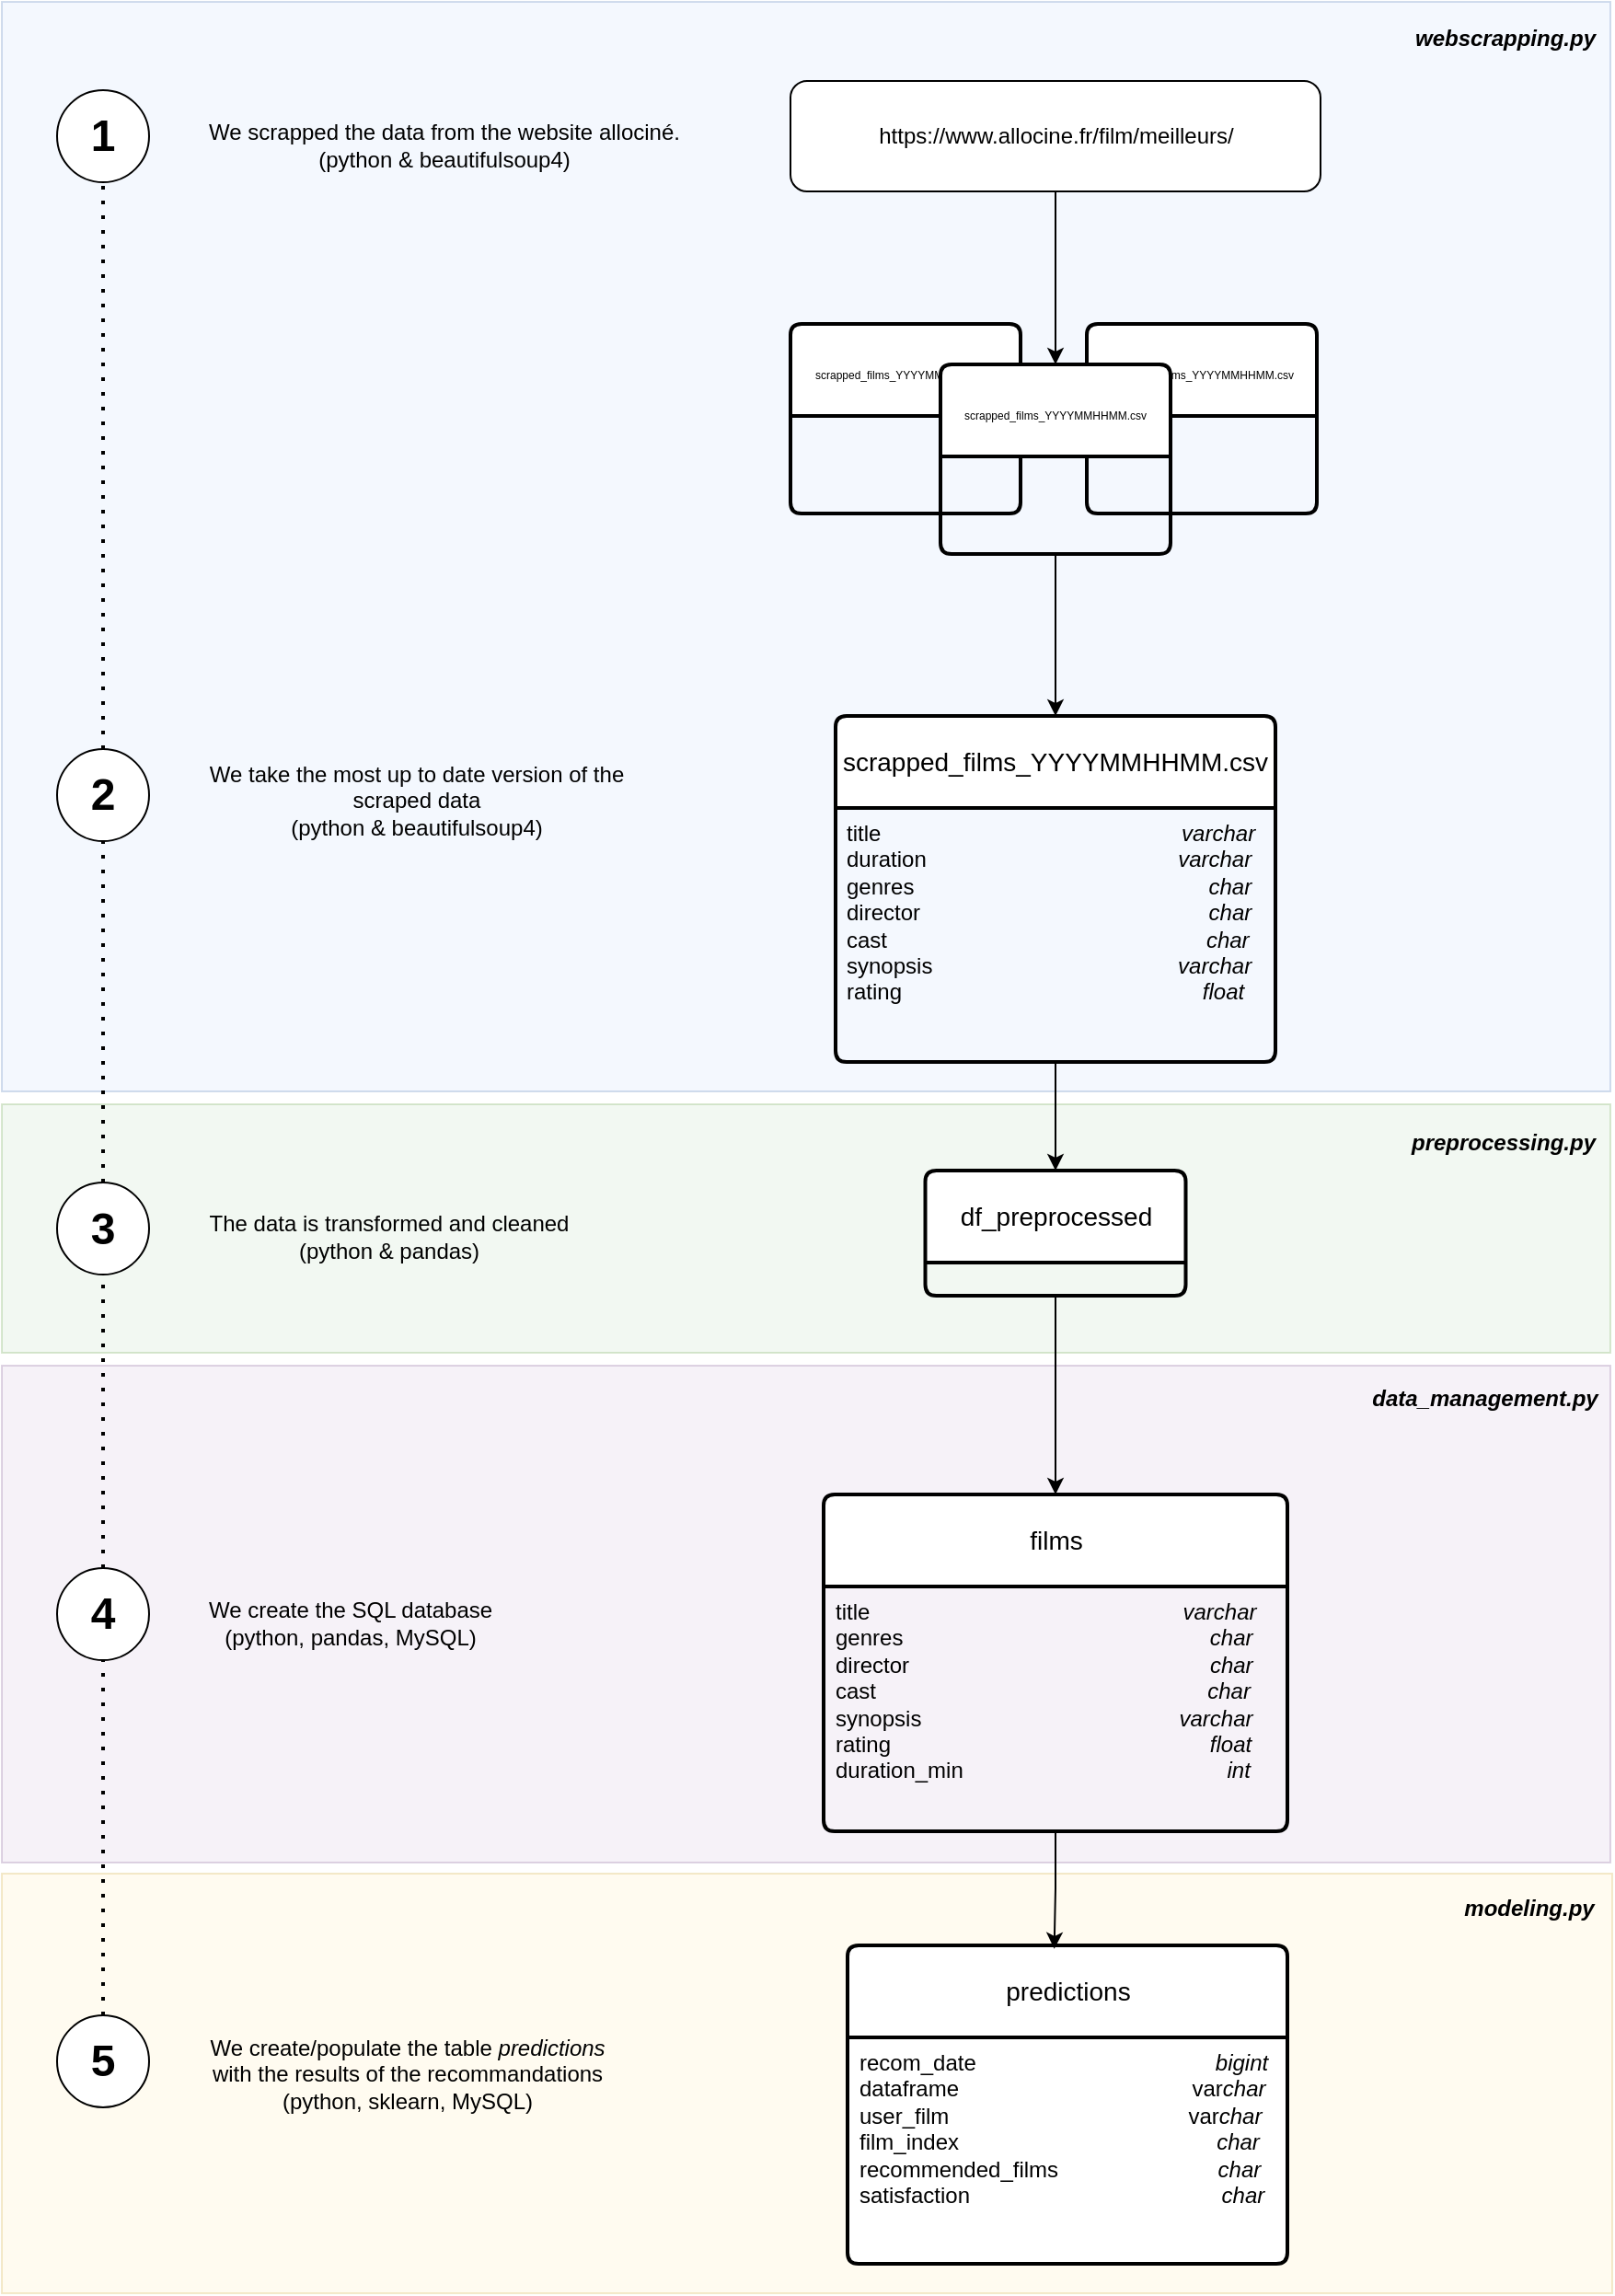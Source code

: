 <mxfile version="21.3.6" type="github" pages="3">
  <diagram name="architecture" id="RjCxhjMG5KbP_nqhRtp3">
    <mxGraphModel dx="1659" dy="672" grid="0" gridSize="10" guides="1" tooltips="1" connect="1" arrows="1" fold="1" page="0" pageScale="1" pageWidth="827" pageHeight="1169" math="0" shadow="0">
      <root>
        <mxCell id="0" />
        <mxCell id="1" parent="0" />
        <mxCell id="zdwxxOiPnPcNy7VdiFuk-1" value="" style="rounded=0;whiteSpace=wrap;html=1;fillColor=#fff2cc;strokeColor=#d6b656;opacity=30;" vertex="1" parent="1">
          <mxGeometry x="-220" y="1034" width="875" height="228" as="geometry" />
        </mxCell>
        <mxCell id="uJ_gCBMD8Is41iQEiKez-29" value="" style="rounded=0;whiteSpace=wrap;html=1;fillColor=#dae8fc;strokeColor=#6c8ebf;opacity=30;" parent="1" vertex="1">
          <mxGeometry x="-220" y="17" width="874" height="592" as="geometry" />
        </mxCell>
        <mxCell id="uJ_gCBMD8Is41iQEiKez-22" value="We take the most up to date version of the&lt;br&gt;scraped data&lt;br&gt;(python &amp;amp; beautifulsoup4)" style="text;html=1;align=center;verticalAlign=middle;resizable=0;points=[];autosize=1;strokeColor=none;fillColor=none;" parent="1" vertex="1">
          <mxGeometry x="-117" y="423" width="243" height="55" as="geometry" />
        </mxCell>
        <mxCell id="QvHbqH3VG2zDnp77krn9-10" value="webscrapping.py" style="text;html=1;strokeColor=none;fillColor=none;align=center;verticalAlign=middle;whiteSpace=wrap;rounded=0;fontStyle=3" parent="1" vertex="1">
          <mxGeometry x="567" y="22" width="60" height="30" as="geometry" />
        </mxCell>
        <mxCell id="uJ_gCBMD8Is41iQEiKez-8" style="edgeStyle=orthogonalEdgeStyle;rounded=0;orthogonalLoop=1;jettySize=auto;html=1;exitX=0.5;exitY=1;exitDx=0;exitDy=0;entryX=0.5;entryY=0;entryDx=0;entryDy=0;" parent="1" source="DFwWn_DKLroZGIDrzsYz-1" target="3sKjhCG4QqQidB9nRvCR-2" edge="1">
          <mxGeometry relative="1" as="geometry" />
        </mxCell>
        <mxCell id="DFwWn_DKLroZGIDrzsYz-1" value="https://www.allocine.fr/film/meilleurs/" style="rounded=1;whiteSpace=wrap;html=1;" parent="1" vertex="1">
          <mxGeometry x="208.5" y="60" width="288" height="60" as="geometry" />
        </mxCell>
        <mxCell id="3sKjhCG4QqQidB9nRvCR-4" value="&lt;font style=&quot;font-size: 6px;&quot;&gt;scrapped_films_YYYYMMHHMM.csv&lt;/font&gt;" style="swimlane;childLayout=stackLayout;horizontal=1;startSize=50;horizontalStack=0;rounded=1;fontSize=14;fontStyle=0;strokeWidth=2;resizeParent=0;resizeLast=1;shadow=0;dashed=0;align=center;arcSize=4;whiteSpace=wrap;html=1;" parent="1" vertex="1">
          <mxGeometry x="208.5" y="192" width="125" height="103" as="geometry" />
        </mxCell>
        <mxCell id="3sKjhCG4QqQidB9nRvCR-5" value="&lt;font style=&quot;font-size: 6px;&quot;&gt;scrapped_films_YYYYMMHHMM.csv&lt;/font&gt;" style="swimlane;childLayout=stackLayout;horizontal=1;startSize=50;horizontalStack=0;rounded=1;fontSize=14;fontStyle=0;strokeWidth=2;resizeParent=0;resizeLast=1;shadow=0;dashed=0;align=center;arcSize=4;whiteSpace=wrap;html=1;labelBackgroundColor=#FFFFFF;" parent="1" vertex="1">
          <mxGeometry x="369.5" y="192" width="125" height="103" as="geometry" />
        </mxCell>
        <mxCell id="uJ_gCBMD8Is41iQEiKez-9" style="edgeStyle=orthogonalEdgeStyle;rounded=0;orthogonalLoop=1;jettySize=auto;html=1;exitX=0.5;exitY=1;exitDx=0;exitDy=0;entryX=0.5;entryY=0;entryDx=0;entryDy=0;" parent="1" source="3sKjhCG4QqQidB9nRvCR-2" target="Kb5XjLtIZUl5t38yNHnz-1" edge="1">
          <mxGeometry relative="1" as="geometry">
            <mxPoint x="351.857" y="352.601" as="targetPoint" />
          </mxGeometry>
        </mxCell>
        <mxCell id="3sKjhCG4QqQidB9nRvCR-2" value="&lt;font style=&quot;font-size: 6px;&quot;&gt;scrapped_films_YYYYMMHHMM.csv&lt;/font&gt;" style="swimlane;childLayout=stackLayout;horizontal=1;startSize=50;horizontalStack=0;rounded=1;fontSize=14;fontStyle=0;strokeWidth=2;resizeParent=0;resizeLast=1;shadow=0;dashed=0;align=center;arcSize=4;whiteSpace=wrap;html=1;labelBackgroundColor=default;" parent="1" vertex="1">
          <mxGeometry x="290" y="214" width="125" height="103" as="geometry" />
        </mxCell>
        <mxCell id="uJ_gCBMD8Is41iQEiKez-30" value="" style="rounded=0;whiteSpace=wrap;html=1;fillColor=#d5e8d4;strokeColor=#82b366;opacity=30;" parent="1" vertex="1">
          <mxGeometry x="-220" y="616" width="874" height="135" as="geometry" />
        </mxCell>
        <mxCell id="QvHbqH3VG2zDnp77krn9-6" value="preprocessing.py" style="text;html=1;strokeColor=none;fillColor=none;align=center;verticalAlign=middle;whiteSpace=wrap;rounded=0;fontStyle=3" parent="1" vertex="1">
          <mxGeometry x="566" y="622" width="60" height="30" as="geometry" />
        </mxCell>
        <mxCell id="uJ_gCBMD8Is41iQEiKez-10" value="df_preprocessed" style="swimlane;childLayout=stackLayout;horizontal=1;startSize=50;horizontalStack=0;rounded=1;fontSize=14;fontStyle=0;strokeWidth=2;resizeParent=0;resizeLast=1;shadow=0;dashed=0;align=center;arcSize=4;whiteSpace=wrap;html=1;" parent="1" vertex="1">
          <mxGeometry x="281.75" y="652" width="141.5" height="68" as="geometry" />
        </mxCell>
        <mxCell id="uJ_gCBMD8Is41iQEiKez-13" style="edgeStyle=orthogonalEdgeStyle;rounded=0;orthogonalLoop=1;jettySize=auto;html=1;exitX=0.5;exitY=1;exitDx=0;exitDy=0;entryX=0.5;entryY=0;entryDx=0;entryDy=0;" parent="1" source="Kb5XjLtIZUl5t38yNHnz-2" target="uJ_gCBMD8Is41iQEiKez-10" edge="1">
          <mxGeometry relative="1" as="geometry" />
        </mxCell>
        <mxCell id="Kb5XjLtIZUl5t38yNHnz-1" value="scrapped_films_YYYYMMHHMM.csv" style="swimlane;childLayout=stackLayout;horizontal=1;startSize=50;horizontalStack=0;rounded=1;fontSize=14;fontStyle=0;strokeWidth=2;resizeParent=0;resizeLast=1;shadow=0;dashed=0;align=center;arcSize=4;whiteSpace=wrap;html=1;" parent="1" vertex="1">
          <mxGeometry x="233" y="405" width="239" height="188" as="geometry" />
        </mxCell>
        <mxCell id="Kb5XjLtIZUl5t38yNHnz-2" value="title&amp;nbsp; &amp;nbsp; &amp;nbsp; &amp;nbsp; &amp;nbsp; &amp;nbsp; &amp;nbsp; &amp;nbsp; &amp;nbsp; &amp;nbsp; &amp;nbsp; &amp;nbsp; &amp;nbsp; &amp;nbsp; &amp;nbsp; &amp;nbsp; &amp;nbsp; &amp;nbsp; &amp;nbsp; &amp;nbsp; &amp;nbsp; &amp;nbsp; &amp;nbsp; &amp;nbsp; &amp;nbsp;&lt;i&gt;varchar&lt;/i&gt;&lt;br&gt;duration&amp;nbsp; &amp;nbsp; &amp;nbsp; &amp;nbsp; &amp;nbsp; &amp;nbsp; &amp;nbsp; &amp;nbsp; &amp;nbsp; &amp;nbsp; &amp;nbsp; &amp;nbsp; &amp;nbsp; &amp;nbsp; &amp;nbsp; &amp;nbsp; &amp;nbsp; &amp;nbsp; &amp;nbsp; &amp;nbsp; &amp;nbsp;&lt;i&gt;varchar&lt;/i&gt;&lt;br&gt;genres&amp;nbsp; &amp;nbsp; &amp;nbsp; &amp;nbsp; &amp;nbsp; &amp;nbsp; &amp;nbsp; &amp;nbsp; &amp;nbsp; &amp;nbsp; &amp;nbsp; &amp;nbsp; &amp;nbsp; &amp;nbsp; &amp;nbsp; &amp;nbsp; &amp;nbsp; &amp;nbsp; &amp;nbsp; &amp;nbsp; &amp;nbsp; &amp;nbsp; &amp;nbsp; &amp;nbsp;&amp;nbsp;&lt;i&gt;char&lt;/i&gt;&lt;br&gt;director&amp;nbsp;&lt;span style=&quot;white-space: pre;&quot;&gt; &lt;/span&gt;&lt;span style=&quot;white-space: pre;&quot;&gt; &lt;/span&gt;&lt;span style=&quot;white-space: pre;&quot;&gt; &lt;/span&gt;&lt;span style=&quot;white-space: pre;&quot;&gt; &lt;/span&gt;&lt;span style=&quot;white-space: pre;&quot;&gt; &lt;/span&gt;&lt;span style=&quot;white-space: pre;&quot;&gt; &lt;/span&gt;&amp;nbsp; &amp;nbsp; &amp;nbsp; &amp;nbsp; &amp;nbsp; &amp;nbsp; &amp;nbsp; &amp;nbsp; &amp;nbsp; &amp;nbsp; &amp;nbsp; &amp;nbsp; &amp;nbsp; &amp;nbsp; &amp;nbsp; &amp;nbsp; &amp;nbsp; &amp;nbsp; &amp;nbsp; &amp;nbsp; &lt;i&gt;char&lt;/i&gt;&lt;br&gt;cast&lt;span style=&quot;white-space: pre;&quot;&gt; &lt;/span&gt;&lt;span style=&quot;white-space: pre;&quot;&gt; &lt;/span&gt;&lt;span style=&quot;white-space: pre;&quot;&gt; &lt;/span&gt;&lt;span style=&quot;white-space: pre;&quot;&gt; &lt;/span&gt;&lt;span style=&quot;white-space: pre;&quot;&gt; &lt;/span&gt;&lt;span style=&quot;white-space: pre;&quot;&gt; &lt;/span&gt;&amp;nbsp; &amp;nbsp; &amp;nbsp; &amp;nbsp; &amp;nbsp; &amp;nbsp; &amp;nbsp; &amp;nbsp; &amp;nbsp; &amp;nbsp; &amp;nbsp; &amp;nbsp; &amp;nbsp; &amp;nbsp; &amp;nbsp; &amp;nbsp; &amp;nbsp; &amp;nbsp; &amp;nbsp; &amp;nbsp; &amp;nbsp; &amp;nbsp; &amp;nbsp; &lt;i&gt;char&lt;/i&gt;&lt;br&gt;synopsis&amp;nbsp; &amp;nbsp; &amp;nbsp; &amp;nbsp; &amp;nbsp; &amp;nbsp; &amp;nbsp; &amp;nbsp; &amp;nbsp; &amp;nbsp; &amp;nbsp; &amp;nbsp; &amp;nbsp; &amp;nbsp; &amp;nbsp; &amp;nbsp; &amp;nbsp; &amp;nbsp; &amp;nbsp; &amp;nbsp;&amp;nbsp;&lt;i&gt;varchar&lt;/i&gt;&lt;br&gt;rating&amp;nbsp; &amp;nbsp; &amp;nbsp; &amp;nbsp; &amp;nbsp; &amp;nbsp; &amp;nbsp; &amp;nbsp; &amp;nbsp; &amp;nbsp; &amp;nbsp; &amp;nbsp; &amp;nbsp; &amp;nbsp; &amp;nbsp; &amp;nbsp; &amp;nbsp; &amp;nbsp; &amp;nbsp; &amp;nbsp; &amp;nbsp; &amp;nbsp; &amp;nbsp; &amp;nbsp; &amp;nbsp;&lt;i&gt;float&lt;/i&gt;" style="align=left;strokeColor=none;fillColor=none;spacingLeft=4;fontSize=12;verticalAlign=top;resizable=0;rotatable=0;part=1;html=1;" parent="Kb5XjLtIZUl5t38yNHnz-1" vertex="1">
          <mxGeometry y="50" width="239" height="138" as="geometry" />
        </mxCell>
        <mxCell id="cxUHyoQVY_qUX_Ju6CSP-2" value="&lt;b&gt;modeling.py&lt;/b&gt;" style="text;html=1;strokeColor=none;fillColor=none;align=center;verticalAlign=middle;whiteSpace=wrap;rounded=0;fontStyle=2" parent="1" vertex="1">
          <mxGeometry x="580" y="1038" width="60" height="30" as="geometry" />
        </mxCell>
        <mxCell id="cxUHyoQVY_qUX_Ju6CSP-3" value="predictions" style="swimlane;childLayout=stackLayout;horizontal=1;startSize=50;horizontalStack=0;rounded=1;fontSize=14;fontStyle=0;strokeWidth=2;resizeParent=0;resizeLast=1;shadow=0;dashed=0;align=center;arcSize=4;whiteSpace=wrap;html=1;fillColor=default;swimlaneFillColor=default;gradientColor=none;" parent="1" vertex="1">
          <mxGeometry x="239.5" y="1073" width="239" height="173" as="geometry" />
        </mxCell>
        <mxCell id="cxUHyoQVY_qUX_Ju6CSP-4" value="recom_date&amp;nbsp; &amp;nbsp; &amp;nbsp; &amp;nbsp; &amp;nbsp; &amp;nbsp; &amp;nbsp; &amp;nbsp; &amp;nbsp; &amp;nbsp; &amp;nbsp; &amp;nbsp; &amp;nbsp; &amp;nbsp; &amp;nbsp; &amp;nbsp; &amp;nbsp; &amp;nbsp; &amp;nbsp; &amp;nbsp;&lt;i&gt;bigint&lt;/i&gt;&lt;br&gt;dataframe&amp;nbsp; &amp;nbsp; &amp;nbsp; &amp;nbsp; &amp;nbsp; &amp;nbsp; &amp;nbsp; &amp;nbsp; &amp;nbsp; &amp;nbsp; &amp;nbsp; &amp;nbsp; &amp;nbsp; &amp;nbsp; &amp;nbsp; &amp;nbsp; &amp;nbsp; &amp;nbsp; &amp;nbsp; var&lt;i&gt;char&lt;/i&gt;&lt;br&gt;user_film&amp;nbsp; &amp;nbsp; &amp;nbsp; &amp;nbsp; &amp;nbsp; &amp;nbsp; &amp;nbsp; &amp;nbsp; &amp;nbsp; &amp;nbsp; &amp;nbsp; &amp;nbsp; &amp;nbsp; &amp;nbsp; &amp;nbsp; &amp;nbsp; &amp;nbsp; &amp;nbsp; &amp;nbsp; &amp;nbsp;var&lt;i&gt;char&lt;/i&gt;&lt;br&gt;film_index&amp;nbsp; &amp;nbsp; &amp;nbsp; &amp;nbsp; &amp;nbsp; &amp;nbsp; &amp;nbsp; &amp;nbsp; &amp;nbsp; &amp;nbsp; &amp;nbsp; &amp;nbsp; &amp;nbsp; &amp;nbsp; &amp;nbsp; &amp;nbsp; &amp;nbsp; &amp;nbsp; &amp;nbsp; &amp;nbsp; &amp;nbsp;&amp;nbsp;&lt;i&gt;char&lt;/i&gt;&lt;br&gt;recommended_films&amp;nbsp;&lt;span style=&quot;white-space: pre;&quot;&gt; &lt;/span&gt;&lt;span style=&quot;white-space: pre;&quot;&gt; &lt;/span&gt;&lt;span style=&quot;white-space: pre;&quot;&gt; &lt;/span&gt;&lt;span style=&quot;white-space: pre;&quot;&gt; &lt;/span&gt;&lt;span style=&quot;white-space: pre;&quot;&gt; &lt;/span&gt;&lt;span style=&quot;white-space: pre;&quot;&gt; &lt;/span&gt;&amp;nbsp; &amp;nbsp; &amp;nbsp; &amp;nbsp; &amp;nbsp; &amp;nbsp; &amp;nbsp; &amp;nbsp; &amp;nbsp; &amp;nbsp;&lt;i&gt;char&lt;/i&gt;&lt;br&gt;satisfaction&lt;span style=&quot;white-space: pre;&quot;&gt; &lt;/span&gt;&lt;span style=&quot;white-space: pre;&quot;&gt; &lt;/span&gt;&lt;span style=&quot;white-space: pre;&quot;&gt; &lt;/span&gt;&lt;span style=&quot;white-space: pre;&quot;&gt; &lt;/span&gt;&lt;span style=&quot;white-space: pre;&quot;&gt; &lt;/span&gt;&lt;span style=&quot;white-space: pre;&quot;&gt; &lt;/span&gt;&amp;nbsp; &amp;nbsp; &amp;nbsp; &amp;nbsp; &amp;nbsp; &amp;nbsp; &amp;nbsp; &amp;nbsp; &amp;nbsp; &amp;nbsp; &amp;nbsp; &amp;nbsp; &amp;nbsp; &amp;nbsp; &amp;nbsp; &amp;nbsp; &amp;nbsp; &amp;nbsp;&lt;i&gt;char&lt;/i&gt;" style="align=left;strokeColor=none;fillColor=none;spacingLeft=4;fontSize=12;verticalAlign=top;resizable=0;rotatable=0;part=1;html=1;" parent="cxUHyoQVY_qUX_Ju6CSP-3" vertex="1">
          <mxGeometry y="50" width="239" height="123" as="geometry" />
        </mxCell>
        <mxCell id="uJ_gCBMD8Is41iQEiKez-21" value="&lt;h1&gt;2&lt;/h1&gt;" style="ellipse;whiteSpace=wrap;html=1;aspect=fixed;" parent="1" vertex="1">
          <mxGeometry x="-190" y="423" width="50" height="50" as="geometry" />
        </mxCell>
        <mxCell id="uJ_gCBMD8Is41iQEiKez-31" value="&lt;h1&gt;3&lt;/h1&gt;" style="ellipse;whiteSpace=wrap;html=1;aspect=fixed;" parent="1" vertex="1">
          <mxGeometry x="-190" y="658.5" width="50" height="50" as="geometry" />
        </mxCell>
        <mxCell id="uJ_gCBMD8Is41iQEiKez-32" value="The data is transformed and cleaned&lt;br&gt;(python &amp;amp; pandas)" style="text;html=1;align=center;verticalAlign=middle;resizable=0;points=[];autosize=1;strokeColor=none;fillColor=none;" parent="1" vertex="1">
          <mxGeometry x="-117" y="667.5" width="213" height="41" as="geometry" />
        </mxCell>
        <mxCell id="uJ_gCBMD8Is41iQEiKez-33" value="" style="endArrow=none;dashed=1;html=1;dashPattern=1 3;strokeWidth=2;rounded=0;entryX=0.5;entryY=1;entryDx=0;entryDy=0;exitX=0.5;exitY=0;exitDx=0;exitDy=0;" parent="1" source="uJ_gCBMD8Is41iQEiKez-31" target="uJ_gCBMD8Is41iQEiKez-21" edge="1">
          <mxGeometry width="50" height="50" relative="1" as="geometry">
            <mxPoint x="265" y="650" as="sourcePoint" />
            <mxPoint x="315" y="600" as="targetPoint" />
          </mxGeometry>
        </mxCell>
        <mxCell id="uJ_gCBMD8Is41iQEiKez-20" value="We scrapped the data from the website allociné.&lt;br&gt;(python &amp;amp; beautifulsoup4)" style="text;html=1;align=center;verticalAlign=middle;resizable=0;points=[];autosize=1;strokeColor=none;fillColor=none;" parent="1" vertex="1">
          <mxGeometry x="-117" y="74" width="274" height="41" as="geometry" />
        </mxCell>
        <mxCell id="uJ_gCBMD8Is41iQEiKez-18" value="&lt;h1&gt;1&lt;/h1&gt;" style="ellipse;whiteSpace=wrap;html=1;aspect=fixed;" parent="1" vertex="1">
          <mxGeometry x="-190" y="65" width="50" height="50" as="geometry" />
        </mxCell>
        <mxCell id="uJ_gCBMD8Is41iQEiKez-36" value="" style="rounded=0;whiteSpace=wrap;html=1;fillColor=#e1d5e7;strokeColor=#9673a6;opacity=30;" parent="1" vertex="1">
          <mxGeometry x="-220" y="758" width="874" height="270" as="geometry" />
        </mxCell>
        <mxCell id="uJ_gCBMD8Is41iQEiKez-34" value="" style="endArrow=none;dashed=1;html=1;dashPattern=1 3;strokeWidth=2;rounded=0;entryX=0.5;entryY=1;entryDx=0;entryDy=0;exitX=0.5;exitY=0;exitDx=0;exitDy=0;" parent="1" source="uJ_gCBMD8Is41iQEiKez-21" target="uJ_gCBMD8Is41iQEiKez-18" edge="1">
          <mxGeometry width="50" height="50" relative="1" as="geometry">
            <mxPoint x="265" y="521" as="sourcePoint" />
            <mxPoint x="315" y="471" as="targetPoint" />
          </mxGeometry>
        </mxCell>
        <mxCell id="3sKjhCG4QqQidB9nRvCR-1" value="data_management.py" style="text;html=1;strokeColor=none;fillColor=none;align=center;verticalAlign=middle;whiteSpace=wrap;rounded=0;fontStyle=3" parent="1" vertex="1">
          <mxGeometry x="556" y="761" width="60" height="30" as="geometry" />
        </mxCell>
        <mxCell id="QvHbqH3VG2zDnp77krn9-3" value="films" style="swimlane;childLayout=stackLayout;horizontal=1;startSize=50;horizontalStack=0;rounded=1;fontSize=14;fontStyle=0;strokeWidth=2;resizeParent=0;resizeLast=1;shadow=0;dashed=0;align=center;arcSize=4;whiteSpace=wrap;html=1;" parent="1" vertex="1">
          <mxGeometry x="226.5" y="828" width="252" height="183" as="geometry" />
        </mxCell>
        <mxCell id="QvHbqH3VG2zDnp77krn9-4" value="title&amp;nbsp; &amp;nbsp; &amp;nbsp; &amp;nbsp; &amp;nbsp; &amp;nbsp; &amp;nbsp; &amp;nbsp; &amp;nbsp; &amp;nbsp; &amp;nbsp; &amp;nbsp; &amp;nbsp; &amp;nbsp; &amp;nbsp; &amp;nbsp; &amp;nbsp; &amp;nbsp; &amp;nbsp; &amp;nbsp; &amp;nbsp; &amp;nbsp; &amp;nbsp; &amp;nbsp; &amp;nbsp; &amp;nbsp;&lt;i&gt;varchar&lt;/i&gt;&lt;br&gt;genres&amp;nbsp; &amp;nbsp; &amp;nbsp; &amp;nbsp; &amp;nbsp; &amp;nbsp; &amp;nbsp; &amp;nbsp; &amp;nbsp; &amp;nbsp; &amp;nbsp; &amp;nbsp; &amp;nbsp; &amp;nbsp; &amp;nbsp; &amp;nbsp; &amp;nbsp; &amp;nbsp; &amp;nbsp; &amp;nbsp; &amp;nbsp; &amp;nbsp; &amp;nbsp; &amp;nbsp; &amp;nbsp;&amp;nbsp;&lt;i&gt;char&lt;/i&gt;&lt;br&gt;director&amp;nbsp;&lt;span style=&quot;white-space: pre;&quot;&gt; &lt;/span&gt;&lt;span style=&quot;white-space: pre;&quot;&gt; &lt;/span&gt;&lt;span style=&quot;white-space: pre;&quot;&gt; &lt;/span&gt;&lt;span style=&quot;white-space: pre;&quot;&gt; &lt;/span&gt;&lt;span style=&quot;white-space: pre;&quot;&gt; &lt;/span&gt;&lt;span style=&quot;white-space: pre;&quot;&gt; &lt;/span&gt;&amp;nbsp; &amp;nbsp; &amp;nbsp; &amp;nbsp; &amp;nbsp; &amp;nbsp; &amp;nbsp; &amp;nbsp; &amp;nbsp; &amp;nbsp; &amp;nbsp; &amp;nbsp; &amp;nbsp; &amp;nbsp; &amp;nbsp; &amp;nbsp; &amp;nbsp; &amp;nbsp; &amp;nbsp; &amp;nbsp; &amp;nbsp;&amp;nbsp;&lt;i&gt;char&lt;/i&gt;&lt;br&gt;cast&lt;span style=&quot;white-space: pre;&quot;&gt; &lt;/span&gt;&lt;span style=&quot;white-space: pre;&quot;&gt; &lt;/span&gt;&lt;span style=&quot;white-space: pre;&quot;&gt; &lt;/span&gt;&lt;span style=&quot;white-space: pre;&quot;&gt; &lt;/span&gt;&lt;span style=&quot;white-space: pre;&quot;&gt; &lt;/span&gt;&lt;span style=&quot;white-space: pre;&quot;&gt; &lt;/span&gt;&amp;nbsp; &amp;nbsp; &amp;nbsp; &amp;nbsp; &amp;nbsp; &amp;nbsp; &amp;nbsp; &amp;nbsp; &amp;nbsp; &amp;nbsp; &amp;nbsp; &amp;nbsp; &amp;nbsp; &amp;nbsp; &amp;nbsp; &amp;nbsp; &amp;nbsp; &amp;nbsp; &amp;nbsp; &amp;nbsp; &amp;nbsp; &amp;nbsp; &amp;nbsp; &amp;nbsp;&amp;nbsp;&lt;i&gt;char&lt;/i&gt;&lt;br&gt;synopsis&amp;nbsp; &amp;nbsp; &amp;nbsp; &amp;nbsp; &amp;nbsp; &amp;nbsp; &amp;nbsp; &amp;nbsp; &amp;nbsp; &amp;nbsp; &amp;nbsp; &amp;nbsp; &amp;nbsp; &amp;nbsp; &amp;nbsp; &amp;nbsp; &amp;nbsp; &amp;nbsp; &amp;nbsp; &amp;nbsp; &amp;nbsp;&amp;nbsp;&lt;i&gt;varchar&lt;/i&gt;&lt;br&gt;rating&amp;nbsp; &amp;nbsp; &amp;nbsp; &amp;nbsp; &amp;nbsp; &amp;nbsp; &amp;nbsp; &amp;nbsp; &amp;nbsp; &amp;nbsp; &amp;nbsp; &amp;nbsp; &amp;nbsp; &amp;nbsp; &amp;nbsp; &amp;nbsp; &amp;nbsp; &amp;nbsp; &amp;nbsp; &amp;nbsp; &amp;nbsp; &amp;nbsp; &amp;nbsp; &amp;nbsp; &amp;nbsp; &amp;nbsp;&amp;nbsp;&lt;i&gt;float&lt;/i&gt;&lt;br&gt;duration_min&amp;nbsp; &amp;nbsp; &amp;nbsp; &amp;nbsp; &amp;nbsp; &amp;nbsp; &amp;nbsp; &amp;nbsp; &amp;nbsp; &amp;nbsp; &amp;nbsp; &amp;nbsp; &amp;nbsp; &amp;nbsp; &amp;nbsp; &amp;nbsp; &amp;nbsp; &amp;nbsp; &amp;nbsp; &amp;nbsp; &amp;nbsp; &amp;nbsp;&lt;i&gt;int&lt;/i&gt;" style="align=left;strokeColor=none;fillColor=none;spacingLeft=4;fontSize=12;verticalAlign=top;resizable=0;rotatable=0;part=1;html=1;" parent="QvHbqH3VG2zDnp77krn9-3" vertex="1">
          <mxGeometry y="50" width="252" height="133" as="geometry" />
        </mxCell>
        <mxCell id="QvHbqH3VG2zDnp77krn9-5" style="edgeStyle=orthogonalEdgeStyle;rounded=0;orthogonalLoop=1;jettySize=auto;html=1;entryX=0.5;entryY=0;entryDx=0;entryDy=0;exitX=0.5;exitY=1;exitDx=0;exitDy=0;" parent="1" source="uJ_gCBMD8Is41iQEiKez-10" target="QvHbqH3VG2zDnp77krn9-3" edge="1">
          <mxGeometry relative="1" as="geometry">
            <mxPoint x="353" y="562" as="sourcePoint" />
          </mxGeometry>
        </mxCell>
        <mxCell id="uJ_gCBMD8Is41iQEiKez-37" value="&lt;h1&gt;4&lt;/h1&gt;" style="ellipse;whiteSpace=wrap;html=1;aspect=fixed;" parent="1" vertex="1">
          <mxGeometry x="-190" y="868" width="50" height="50" as="geometry" />
        </mxCell>
        <mxCell id="uJ_gCBMD8Is41iQEiKez-38" value="We create the SQL database&lt;br&gt;(python, pandas, MySQL)" style="text;html=1;align=center;verticalAlign=middle;resizable=0;points=[];autosize=1;strokeColor=none;fillColor=none;" parent="1" vertex="1">
          <mxGeometry x="-117" y="877" width="172" height="41" as="geometry" />
        </mxCell>
        <mxCell id="uJ_gCBMD8Is41iQEiKez-43" value="" style="endArrow=none;dashed=1;html=1;dashPattern=1 3;strokeWidth=2;rounded=0;entryX=0.5;entryY=1;entryDx=0;entryDy=0;exitX=0.5;exitY=0;exitDx=0;exitDy=0;" parent="1" source="uJ_gCBMD8Is41iQEiKez-37" target="uJ_gCBMD8Is41iQEiKez-31" edge="1">
          <mxGeometry width="50" height="50" relative="1" as="geometry">
            <mxPoint x="265" y="634" as="sourcePoint" />
            <mxPoint x="315" y="584" as="targetPoint" />
          </mxGeometry>
        </mxCell>
        <mxCell id="zdwxxOiPnPcNy7VdiFuk-2" value="&lt;h1&gt;5&lt;/h1&gt;" style="ellipse;whiteSpace=wrap;html=1;aspect=fixed;" vertex="1" parent="1">
          <mxGeometry x="-190" y="1111" width="50" height="50" as="geometry" />
        </mxCell>
        <mxCell id="zdwxxOiPnPcNy7VdiFuk-3" value="" style="endArrow=none;dashed=1;html=1;dashPattern=1 3;strokeWidth=2;rounded=0;entryX=0.5;entryY=1;entryDx=0;entryDy=0;exitX=0.5;exitY=0;exitDx=0;exitDy=0;" edge="1" parent="1" source="zdwxxOiPnPcNy7VdiFuk-2" target="uJ_gCBMD8Is41iQEiKez-37">
          <mxGeometry width="50" height="50" relative="1" as="geometry">
            <mxPoint x="266" y="988" as="sourcePoint" />
            <mxPoint x="316" y="938" as="targetPoint" />
          </mxGeometry>
        </mxCell>
        <mxCell id="zdwxxOiPnPcNy7VdiFuk-4" style="edgeStyle=orthogonalEdgeStyle;rounded=0;orthogonalLoop=1;jettySize=auto;html=1;exitX=0.5;exitY=1;exitDx=0;exitDy=0;entryX=0.47;entryY=0.011;entryDx=0;entryDy=0;entryPerimeter=0;" edge="1" parent="1" source="QvHbqH3VG2zDnp77krn9-4" target="cxUHyoQVY_qUX_Ju6CSP-3">
          <mxGeometry relative="1" as="geometry" />
        </mxCell>
        <mxCell id="zdwxxOiPnPcNy7VdiFuk-5" value="We create/populate the table&amp;nbsp;&lt;i&gt;predictions &lt;br&gt;&lt;/i&gt;with the results of the recommandations&lt;br&gt;(python, sklearn, MySQL)" style="text;html=1;align=center;verticalAlign=middle;resizable=0;points=[];autosize=1;strokeColor=none;fillColor=none;" vertex="1" parent="1">
          <mxGeometry x="-117" y="1115" width="233" height="55" as="geometry" />
        </mxCell>
      </root>
    </mxGraphModel>
  </diagram>
  <diagram id="72tIj8jKbOb-f7-PiUwa" name="data_model">
    <mxGraphModel dx="1659" dy="672" grid="0" gridSize="10" guides="1" tooltips="1" connect="1" arrows="1" fold="1" page="0" pageScale="1" pageWidth="827" pageHeight="1169" math="0" shadow="0">
      <root>
        <mxCell id="0" />
        <mxCell id="1" parent="0" />
        <mxCell id="RLCvKZZ4n4_MHMew93HY-6" value="" style="rounded=0;whiteSpace=wrap;html=1;" parent="1" vertex="1">
          <mxGeometry x="-97" y="81" width="1158" height="586" as="geometry" />
        </mxCell>
        <mxCell id="RLCvKZZ4n4_MHMew93HY-7" value="&lt;b&gt;recommandation&lt;/b&gt;" style="text;html=1;strokeColor=none;fillColor=none;align=center;verticalAlign=middle;whiteSpace=wrap;rounded=0;" parent="1" vertex="1">
          <mxGeometry x="973" y="90" width="60" height="30" as="geometry" />
        </mxCell>
        <mxCell id="RLCvKZZ4n4_MHMew93HY-3" value="users" style="swimlane;childLayout=stackLayout;horizontal=1;startSize=50;horizontalStack=0;rounded=1;fontSize=14;fontStyle=0;strokeWidth=2;resizeParent=0;resizeLast=1;shadow=0;dashed=0;align=center;arcSize=4;whiteSpace=wrap;html=1;" parent="1" vertex="1">
          <mxGeometry x="631" y="239" width="252" height="183" as="geometry" />
        </mxCell>
        <mxCell id="RLCvKZZ4n4_MHMew93HY-5" value="predictions" style="swimlane;childLayout=stackLayout;horizontal=1;startSize=50;horizontalStack=0;rounded=1;fontSize=14;fontStyle=0;strokeWidth=2;resizeParent=0;resizeLast=1;shadow=0;dashed=0;align=center;arcSize=4;whiteSpace=wrap;html=1;" parent="1" vertex="1">
          <mxGeometry x="297" y="239" width="252" height="183" as="geometry" />
        </mxCell>
        <mxCell id="RLCvKZZ4n4_MHMew93HY-1" value="films" style="swimlane;childLayout=stackLayout;horizontal=1;startSize=50;horizontalStack=0;rounded=1;fontSize=14;fontStyle=0;strokeWidth=2;resizeParent=0;resizeLast=1;shadow=0;dashed=0;align=center;arcSize=4;whiteSpace=wrap;html=1;" parent="1" vertex="1">
          <mxGeometry x="-38" y="239" width="252" height="183" as="geometry" />
        </mxCell>
        <mxCell id="RLCvKZZ4n4_MHMew93HY-2" value="rank&amp;nbsp; &amp;nbsp; &amp;nbsp; &amp;nbsp; &amp;nbsp; &amp;nbsp; &amp;nbsp; &amp;nbsp; &amp;nbsp; &amp;nbsp; &amp;nbsp; &amp;nbsp; &amp;nbsp; &amp;nbsp; &amp;nbsp; &amp;nbsp; &amp;nbsp; &amp;nbsp; &amp;nbsp; &amp;nbsp; &amp;nbsp; &amp;nbsp; &amp;nbsp; &amp;nbsp; &amp;nbsp; &amp;nbsp; &amp;nbsp; &amp;nbsp; &amp;nbsp;&lt;i&gt;int&lt;/i&gt;&lt;br&gt;title&amp;nbsp; &amp;nbsp; &amp;nbsp; &amp;nbsp; &amp;nbsp; &amp;nbsp; &amp;nbsp; &amp;nbsp; &amp;nbsp; &amp;nbsp; &amp;nbsp; &amp;nbsp; &amp;nbsp; &amp;nbsp; &amp;nbsp; &amp;nbsp; &amp;nbsp; &amp;nbsp; &amp;nbsp; &amp;nbsp; &amp;nbsp; &amp;nbsp; &amp;nbsp; &amp;nbsp; &amp;nbsp; &amp;nbsp;&lt;i&gt;varchar&lt;/i&gt;&lt;br&gt;genres&amp;nbsp; &amp;nbsp; &amp;nbsp; &amp;nbsp; &amp;nbsp; &amp;nbsp; &amp;nbsp; &amp;nbsp; &amp;nbsp; &amp;nbsp; &amp;nbsp; &amp;nbsp; &amp;nbsp; &amp;nbsp; &amp;nbsp; &amp;nbsp; &amp;nbsp; &amp;nbsp; &amp;nbsp; &amp;nbsp; &amp;nbsp; &amp;nbsp; &amp;nbsp; &amp;nbsp; &amp;nbsp;&amp;nbsp;&lt;i&gt;char&lt;/i&gt;&lt;br&gt;director&amp;nbsp;&lt;span style=&quot;white-space: pre;&quot;&gt; &lt;/span&gt;&lt;span style=&quot;white-space: pre;&quot;&gt; &lt;/span&gt;&lt;span style=&quot;white-space: pre;&quot;&gt; &lt;/span&gt;&lt;span style=&quot;white-space: pre;&quot;&gt; &lt;/span&gt;&lt;span style=&quot;white-space: pre;&quot;&gt; &lt;/span&gt;&lt;span style=&quot;white-space: pre;&quot;&gt; &lt;/span&gt;&amp;nbsp; &amp;nbsp; &amp;nbsp; &amp;nbsp; &amp;nbsp; &amp;nbsp; &amp;nbsp; &amp;nbsp; &amp;nbsp; &amp;nbsp; &amp;nbsp; &amp;nbsp; &amp;nbsp; &amp;nbsp; &amp;nbsp; &amp;nbsp; &amp;nbsp; &amp;nbsp; &amp;nbsp; &amp;nbsp; &amp;nbsp;&amp;nbsp;&lt;i&gt;char&lt;/i&gt;&lt;br&gt;cast&lt;span style=&quot;white-space: pre;&quot;&gt; &lt;/span&gt;&lt;span style=&quot;white-space: pre;&quot;&gt; &lt;/span&gt;&lt;span style=&quot;white-space: pre;&quot;&gt; &lt;/span&gt;&lt;span style=&quot;white-space: pre;&quot;&gt; &lt;/span&gt;&lt;span style=&quot;white-space: pre;&quot;&gt; &lt;/span&gt;&lt;span style=&quot;white-space: pre;&quot;&gt; &lt;/span&gt;&amp;nbsp; &amp;nbsp; &amp;nbsp; &amp;nbsp; &amp;nbsp; &amp;nbsp; &amp;nbsp; &amp;nbsp; &amp;nbsp; &amp;nbsp; &amp;nbsp; &amp;nbsp; &amp;nbsp; &amp;nbsp; &amp;nbsp; &amp;nbsp; &amp;nbsp; &amp;nbsp; &amp;nbsp; &amp;nbsp; &amp;nbsp; &amp;nbsp; &amp;nbsp; &amp;nbsp;&amp;nbsp;&lt;i&gt;char&lt;/i&gt;&lt;br&gt;synopsis&amp;nbsp; &amp;nbsp; &amp;nbsp; &amp;nbsp; &amp;nbsp; &amp;nbsp; &amp;nbsp; &amp;nbsp; &amp;nbsp; &amp;nbsp; &amp;nbsp; &amp;nbsp; &amp;nbsp; &amp;nbsp; &amp;nbsp; &amp;nbsp; &amp;nbsp; &amp;nbsp; &amp;nbsp; &amp;nbsp; &amp;nbsp;&amp;nbsp;&lt;i&gt;varchar&lt;/i&gt;&lt;br&gt;rating&amp;nbsp; &amp;nbsp; &amp;nbsp; &amp;nbsp; &amp;nbsp; &amp;nbsp; &amp;nbsp; &amp;nbsp; &amp;nbsp; &amp;nbsp; &amp;nbsp; &amp;nbsp; &amp;nbsp; &amp;nbsp; &amp;nbsp; &amp;nbsp; &amp;nbsp; &amp;nbsp; &amp;nbsp; &amp;nbsp; &amp;nbsp; &amp;nbsp; &amp;nbsp; &amp;nbsp; &amp;nbsp; &amp;nbsp;&amp;nbsp;&lt;i&gt;float&lt;/i&gt;&lt;br&gt;duration_min&amp;nbsp; &amp;nbsp; &amp;nbsp; &amp;nbsp; &amp;nbsp; &amp;nbsp; &amp;nbsp; &amp;nbsp; &amp;nbsp; &amp;nbsp; &amp;nbsp; &amp;nbsp; &amp;nbsp; &amp;nbsp; &amp;nbsp; &amp;nbsp; &amp;nbsp; &amp;nbsp; &amp;nbsp; &amp;nbsp; &amp;nbsp; &amp;nbsp;&lt;i&gt;int&lt;/i&gt;" style="align=left;strokeColor=none;fillColor=none;spacingLeft=4;fontSize=12;verticalAlign=top;resizable=0;rotatable=0;part=1;html=1;" parent="RLCvKZZ4n4_MHMew93HY-1" vertex="1">
          <mxGeometry y="50" width="252" height="133" as="geometry" />
        </mxCell>
      </root>
    </mxGraphModel>
  </diagram>
  <diagram id="d2R8puj5u2BII2wm_OwK" name="implementation">
    <mxGraphModel dx="1243" dy="1835" grid="0" gridSize="10" guides="1" tooltips="1" connect="1" arrows="1" fold="1" page="0" pageScale="1" pageWidth="827" pageHeight="1169" math="0" shadow="0">
      <root>
        <mxCell id="0" />
        <mxCell id="1" parent="0" />
        <mxCell id="cdfig3p3Z5S5P6PsbLWx-19" style="edgeStyle=orthogonalEdgeStyle;rounded=0;orthogonalLoop=1;jettySize=auto;html=1;exitX=0.5;exitY=1;exitDx=0;exitDy=0;entryX=0.5;entryY=0;entryDx=0;entryDy=0;" edge="1" parent="1" source="cdfig3p3Z5S5P6PsbLWx-2" target="cdfig3p3Z5S5P6PsbLWx-18">
          <mxGeometry relative="1" as="geometry" />
        </mxCell>
        <mxCell id="cdfig3p3Z5S5P6PsbLWx-21" style="edgeStyle=orthogonalEdgeStyle;rounded=0;orthogonalLoop=1;jettySize=auto;html=1;exitX=0.5;exitY=1;exitDx=0;exitDy=0;" edge="1" parent="1" source="cdfig3p3Z5S5P6PsbLWx-2" target="cdfig3p3Z5S5P6PsbLWx-4">
          <mxGeometry relative="1" as="geometry" />
        </mxCell>
        <mxCell id="cdfig3p3Z5S5P6PsbLWx-26" style="edgeStyle=orthogonalEdgeStyle;rounded=0;orthogonalLoop=1;jettySize=auto;html=1;exitX=0;exitY=0.5;exitDx=0;exitDy=0;entryX=1;entryY=0.5;entryDx=0;entryDy=0;strokeColor=#BECFBD;" edge="1" parent="1" source="cdfig3p3Z5S5P6PsbLWx-2" target="cdfig3p3Z5S5P6PsbLWx-25">
          <mxGeometry relative="1" as="geometry" />
        </mxCell>
        <mxCell id="cdfig3p3Z5S5P6PsbLWx-2" value="PREDICTION" style="rounded=0;whiteSpace=wrap;html=1;fillColor=#dae8fc;strokeColor=#6c8ebf;" vertex="1" parent="1">
          <mxGeometry x="-150" y="111" width="154" height="37" as="geometry" />
        </mxCell>
        <mxCell id="cdfig3p3Z5S5P6PsbLWx-17" style="edgeStyle=orthogonalEdgeStyle;rounded=0;orthogonalLoop=1;jettySize=auto;html=1;exitX=0.5;exitY=1;exitDx=0;exitDy=0;entryX=0.5;entryY=0;entryDx=0;entryDy=0;" edge="1" parent="1" source="cdfig3p3Z5S5P6PsbLWx-3" target="cdfig3p3Z5S5P6PsbLWx-2">
          <mxGeometry relative="1" as="geometry" />
        </mxCell>
        <mxCell id="cdfig3p3Z5S5P6PsbLWx-53" style="edgeStyle=orthogonalEdgeStyle;rounded=0;orthogonalLoop=1;jettySize=auto;html=1;exitX=0;exitY=0.5;exitDx=0;exitDy=0;strokeColor=#c0cec0;" edge="1" parent="1" source="cdfig3p3Z5S5P6PsbLWx-3" target="cdfig3p3Z5S5P6PsbLWx-42">
          <mxGeometry relative="1" as="geometry">
            <Array as="points">
              <mxPoint x="-207" y="68" />
              <mxPoint x="-207" y="170" />
              <mxPoint x="-400" y="170" />
            </Array>
          </mxGeometry>
        </mxCell>
        <mxCell id="cdfig3p3Z5S5P6PsbLWx-3" value="SAISIE" style="rounded=0;whiteSpace=wrap;html=1;fillColor=#dae8fc;strokeColor=#6c8ebf;" vertex="1" parent="1">
          <mxGeometry x="-150" y="49" width="154" height="37" as="geometry" />
        </mxCell>
        <mxCell id="cdfig3p3Z5S5P6PsbLWx-4" value="QUITTER" style="rounded=0;whiteSpace=wrap;html=1;fillColor=#dae8fc;strokeColor=#6c8ebf;" vertex="1" parent="1">
          <mxGeometry x="-279" y="207" width="154" height="37" as="geometry" />
        </mxCell>
        <mxCell id="cdfig3p3Z5S5P6PsbLWx-16" style="edgeStyle=orthogonalEdgeStyle;rounded=0;orthogonalLoop=1;jettySize=auto;html=1;exitX=0.5;exitY=1;exitDx=0;exitDy=0;entryX=0.5;entryY=0;entryDx=0;entryDy=0;" edge="1" parent="1" source="cdfig3p3Z5S5P6PsbLWx-5" target="cdfig3p3Z5S5P6PsbLWx-3">
          <mxGeometry relative="1" as="geometry" />
        </mxCell>
        <mxCell id="cdfig3p3Z5S5P6PsbLWx-5" value="API" style="rounded=0;whiteSpace=wrap;html=1;fillColor=#dae8fc;strokeColor=#6c8ebf;" vertex="1" parent="1">
          <mxGeometry x="-150" y="-13" width="154" height="37" as="geometry" />
        </mxCell>
        <mxCell id="cdfig3p3Z5S5P6PsbLWx-6" value="UTILISATEUR" style="text;html=1;strokeColor=none;fillColor=none;align=center;verticalAlign=middle;whiteSpace=wrap;rounded=0;" vertex="1" parent="1">
          <mxGeometry x="-126.5" y="-216" width="107" height="30" as="geometry" />
        </mxCell>
        <mxCell id="cdfig3p3Z5S5P6PsbLWx-13" style="edgeStyle=orthogonalEdgeStyle;rounded=0;orthogonalLoop=1;jettySize=auto;html=1;exitX=0.75;exitY=1;exitDx=0;exitDy=0;entryX=0.5;entryY=0;entryDx=0;entryDy=0;" edge="1" parent="1" source="cdfig3p3Z5S5P6PsbLWx-8" target="cdfig3p3Z5S5P6PsbLWx-5">
          <mxGeometry relative="1" as="geometry" />
        </mxCell>
        <mxCell id="cdfig3p3Z5S5P6PsbLWx-39" style="edgeStyle=orthogonalEdgeStyle;rounded=0;orthogonalLoop=1;jettySize=auto;html=1;exitX=0.42;exitY=0.02;exitDx=0;exitDy=0;entryX=1;entryY=0.75;entryDx=0;entryDy=0;exitPerimeter=0;fillColor=#d5e8d4;strokeColor=#BECFBD;" edge="1" parent="1" source="cdfig3p3Z5S5P6PsbLWx-8" target="cdfig3p3Z5S5P6PsbLWx-27">
          <mxGeometry relative="1" as="geometry" />
        </mxCell>
        <mxCell id="cdfig3p3Z5S5P6PsbLWx-8" value="NOUVEL UTILISATEUR" style="rounded=0;whiteSpace=wrap;html=1;fillColor=#dae8fc;strokeColor=#6c8ebf;" vertex="1" parent="1">
          <mxGeometry x="-279" y="-106" width="154" height="37" as="geometry" />
        </mxCell>
        <mxCell id="cdfig3p3Z5S5P6PsbLWx-14" style="edgeStyle=orthogonalEdgeStyle;rounded=0;orthogonalLoop=1;jettySize=auto;html=1;exitX=0.5;exitY=1;exitDx=0;exitDy=0;" edge="1" parent="1" source="cdfig3p3Z5S5P6PsbLWx-9">
          <mxGeometry relative="1" as="geometry">
            <mxPoint x="-73" y="-13" as="targetPoint" />
          </mxGeometry>
        </mxCell>
        <mxCell id="cdfig3p3Z5S5P6PsbLWx-28" style="edgeStyle=orthogonalEdgeStyle;rounded=0;orthogonalLoop=1;jettySize=auto;html=1;exitX=0.25;exitY=0;exitDx=0;exitDy=0;entryX=1;entryY=0.25;entryDx=0;entryDy=0;strokeColor=#BECFBD;" edge="1" parent="1" source="cdfig3p3Z5S5P6PsbLWx-9" target="cdfig3p3Z5S5P6PsbLWx-27">
          <mxGeometry relative="1" as="geometry" />
        </mxCell>
        <mxCell id="cdfig3p3Z5S5P6PsbLWx-9" value="IDENTIFICATION" style="rounded=0;whiteSpace=wrap;html=1;fillColor=#dae8fc;strokeColor=#6c8ebf;" vertex="1" parent="1">
          <mxGeometry x="-48" y="-106" width="154" height="37" as="geometry" />
        </mxCell>
        <mxCell id="cdfig3p3Z5S5P6PsbLWx-11" value="" style="endArrow=classic;html=1;rounded=0;entryX=0.5;entryY=0;entryDx=0;entryDy=0;exitX=0.5;exitY=1;exitDx=0;exitDy=0;" edge="1" parent="1" source="cdfig3p3Z5S5P6PsbLWx-6" target="cdfig3p3Z5S5P6PsbLWx-8">
          <mxGeometry width="50" height="50" relative="1" as="geometry">
            <mxPoint x="-33" y="368" as="sourcePoint" />
            <mxPoint x="17" y="318" as="targetPoint" />
          </mxGeometry>
        </mxCell>
        <mxCell id="cdfig3p3Z5S5P6PsbLWx-12" value="" style="endArrow=classic;html=1;rounded=0;entryX=0.5;entryY=0;entryDx=0;entryDy=0;exitX=0.5;exitY=1;exitDx=0;exitDy=0;" edge="1" parent="1" source="cdfig3p3Z5S5P6PsbLWx-6" target="cdfig3p3Z5S5P6PsbLWx-9">
          <mxGeometry width="50" height="50" relative="1" as="geometry">
            <mxPoint x="-79" y="-151" as="sourcePoint" />
            <mxPoint x="-192" y="-96" as="targetPoint" />
          </mxGeometry>
        </mxCell>
        <mxCell id="cdfig3p3Z5S5P6PsbLWx-24" style="edgeStyle=orthogonalEdgeStyle;rounded=0;orthogonalLoop=1;jettySize=auto;html=1;exitX=1;exitY=0.5;exitDx=0;exitDy=0;entryX=1;entryY=0.5;entryDx=0;entryDy=0;" edge="1" parent="1" source="cdfig3p3Z5S5P6PsbLWx-18" target="cdfig3p3Z5S5P6PsbLWx-3">
          <mxGeometry relative="1" as="geometry" />
        </mxCell>
        <mxCell id="cdfig3p3Z5S5P6PsbLWx-18" value="NOUVELLE PREDICTION" style="rounded=0;whiteSpace=wrap;html=1;fillColor=#dae8fc;strokeColor=#6c8ebf;" vertex="1" parent="1">
          <mxGeometry x="-48" y="207" width="154" height="37" as="geometry" />
        </mxCell>
        <mxCell id="cdfig3p3Z5S5P6PsbLWx-25" value="BDD LOGS&lt;br&gt;predictions" style="rounded=0;whiteSpace=wrap;html=1;fillColor=#d5e8d4;strokeColor=#82b366;" vertex="1" parent="1">
          <mxGeometry x="-477" y="61" width="154" height="69" as="geometry" />
        </mxCell>
        <mxCell id="cdfig3p3Z5S5P6PsbLWx-30" style="edgeStyle=orthogonalEdgeStyle;rounded=0;orthogonalLoop=1;jettySize=auto;html=1;exitX=0.5;exitY=1;exitDx=0;exitDy=0;entryX=0;entryY=0.5;entryDx=0;entryDy=0;strokeColor=#BECFBD;" edge="1" parent="1" source="cdfig3p3Z5S5P6PsbLWx-27" target="cdfig3p3Z5S5P6PsbLWx-5">
          <mxGeometry relative="1" as="geometry" />
        </mxCell>
        <mxCell id="cdfig3p3Z5S5P6PsbLWx-27" value="BDD UTILISATEURS&lt;br&gt;users" style="rounded=0;whiteSpace=wrap;html=1;fillColor=#D5E8D4;strokeColor=#82b366;" vertex="1" parent="1">
          <mxGeometry x="-477" y="-177" width="154" height="69" as="geometry" />
        </mxCell>
        <mxCell id="cdfig3p3Z5S5P6PsbLWx-31" value="&lt;font style=&quot;font-size: 9px;&quot;&gt;Appel sur présence username &amp;amp; password dans la BDD&lt;/font&gt;" style="text;html=1;strokeColor=none;fillColor=none;align=center;verticalAlign=middle;whiteSpace=wrap;rounded=0;" vertex="1" parent="1">
          <mxGeometry x="-314" y="-184" width="237" height="30" as="geometry" />
        </mxCell>
        <mxCell id="cdfig3p3Z5S5P6PsbLWx-34" value="&lt;font style=&quot;font-size: 9px;&quot;&gt;Ajout nouvel utilisateur&lt;/font&gt;" style="text;html=1;strokeColor=none;fillColor=none;align=center;verticalAlign=middle;whiteSpace=wrap;rounded=0;" vertex="1" parent="1">
          <mxGeometry x="-316" y="-149" width="107" height="27" as="geometry" />
        </mxCell>
        <mxCell id="cdfig3p3Z5S5P6PsbLWx-40" value="&lt;font style=&quot;font-size: 9px;&quot;&gt;Renvois authorisation &amp;amp; accès à l&#39;API&lt;/font&gt;" style="text;html=1;strokeColor=none;fillColor=none;align=center;verticalAlign=middle;whiteSpace=wrap;rounded=0;" vertex="1" parent="1">
          <mxGeometry x="-399" y="-19" width="237" height="30" as="geometry" />
        </mxCell>
        <mxCell id="cdfig3p3Z5S5P6PsbLWx-41" value="&lt;font style=&quot;font-size: 9px;&quot;&gt;Ajout données logs&lt;/font&gt;" style="text;html=1;strokeColor=none;fillColor=none;align=center;verticalAlign=middle;whiteSpace=wrap;rounded=0;" vertex="1" parent="1">
          <mxGeometry x="-323" y="71" width="125" height="30" as="geometry" />
        </mxCell>
        <mxCell id="cdfig3p3Z5S5P6PsbLWx-57" style="edgeStyle=orthogonalEdgeStyle;rounded=0;orthogonalLoop=1;jettySize=auto;html=1;exitX=0.75;exitY=0;exitDx=0;exitDy=0;entryX=0;entryY=0.75;entryDx=0;entryDy=0;fillColor=#d5e8d4;strokeColor=#C0D1BF;" edge="1" parent="1" source="cdfig3p3Z5S5P6PsbLWx-42" target="cdfig3p3Z5S5P6PsbLWx-3">
          <mxGeometry relative="1" as="geometry">
            <Array as="points">
              <mxPoint x="-361" y="187" />
              <mxPoint x="-218" y="187" />
              <mxPoint x="-218" y="77" />
            </Array>
          </mxGeometry>
        </mxCell>
        <mxCell id="cdfig3p3Z5S5P6PsbLWx-42" value="BDD DATA&lt;br&gt;films" style="rounded=0;whiteSpace=wrap;html=1;fillColor=#d5e8d4;strokeColor=#82b366;" vertex="1" parent="1">
          <mxGeometry x="-477" y="233" width="154" height="69" as="geometry" />
        </mxCell>
        <mxCell id="cdfig3p3Z5S5P6PsbLWx-44" style="edgeStyle=orthogonalEdgeStyle;rounded=0;orthogonalLoop=1;jettySize=auto;html=1;exitX=0;exitY=0.5;exitDx=0;exitDy=0;entryX=1;entryY=0.5;entryDx=0;entryDy=0;strokeColor=#e4b990;" edge="1" parent="1" source="cdfig3p3Z5S5P6PsbLWx-43" target="cdfig3p3Z5S5P6PsbLWx-2">
          <mxGeometry relative="1" as="geometry" />
        </mxCell>
        <mxCell id="cdfig3p3Z5S5P6PsbLWx-43" value="MODELE" style="rounded=0;whiteSpace=wrap;html=1;fillColor=#ffe6cc;strokeColor=#d79b00;" vertex="1" parent="1">
          <mxGeometry x="184" y="34" width="154" height="37" as="geometry" />
        </mxCell>
        <mxCell id="cdfig3p3Z5S5P6PsbLWx-45" value="&lt;font style=&quot;font-size: 9px;&quot;&gt;envois de la prédiction&lt;/font&gt;" style="text;html=1;strokeColor=none;fillColor=none;align=center;verticalAlign=middle;whiteSpace=wrap;rounded=0;" vertex="1" parent="1">
          <mxGeometry y="122" width="125" height="30" as="geometry" />
        </mxCell>
        <mxCell id="cdfig3p3Z5S5P6PsbLWx-47" style="edgeStyle=orthogonalEdgeStyle;rounded=0;orthogonalLoop=1;jettySize=auto;html=1;exitX=0.5;exitY=1;exitDx=0;exitDy=0;entryX=0.5;entryY=0;entryDx=0;entryDy=0;strokeColor=#d8ba9e;" edge="1" parent="1" source="cdfig3p3Z5S5P6PsbLWx-46" target="cdfig3p3Z5S5P6PsbLWx-43">
          <mxGeometry relative="1" as="geometry" />
        </mxCell>
        <mxCell id="cdfig3p3Z5S5P6PsbLWx-46" value="TRANSFORMATION" style="rounded=0;whiteSpace=wrap;html=1;fillColor=#ffe6cc;strokeColor=#d79b00;" vertex="1" parent="1">
          <mxGeometry x="184" y="-22.5" width="154" height="37" as="geometry" />
        </mxCell>
        <mxCell id="cdfig3p3Z5S5P6PsbLWx-50" style="edgeStyle=orthogonalEdgeStyle;rounded=0;orthogonalLoop=1;jettySize=auto;html=1;exitX=1;exitY=0.25;exitDx=0;exitDy=0;entryX=0;entryY=0.25;entryDx=0;entryDy=0;strokeColor=#e4b990;" edge="1" parent="1" source="cdfig3p3Z5S5P6PsbLWx-3" target="cdfig3p3Z5S5P6PsbLWx-46">
          <mxGeometry relative="1" as="geometry">
            <mxPoint x="211" y="-6" as="sourcePoint" />
            <mxPoint x="31" y="71" as="targetPoint" />
            <Array as="points">
              <mxPoint x="85" y="58" />
              <mxPoint x="85" y="-13" />
            </Array>
          </mxGeometry>
        </mxCell>
        <mxCell id="cdfig3p3Z5S5P6PsbLWx-51" value="&lt;font style=&quot;font-size: 9px;&quot;&gt;envois des données saisies&lt;/font&gt;" style="text;html=1;strokeColor=none;fillColor=none;align=center;verticalAlign=middle;whiteSpace=wrap;rounded=0;" vertex="1" parent="1">
          <mxGeometry x="55" y="-38" width="125" height="30" as="geometry" />
        </mxCell>
        <mxCell id="cdfig3p3Z5S5P6PsbLWx-54" value="&lt;font style=&quot;font-size: 9px;&quot;&gt;Appel sur présence title&lt;/font&gt;" style="text;html=1;strokeColor=none;fillColor=none;align=center;verticalAlign=middle;whiteSpace=wrap;rounded=0;" vertex="1" parent="1">
          <mxGeometry x="-374" y="145" width="112" height="30" as="geometry" />
        </mxCell>
        <mxCell id="cdfig3p3Z5S5P6PsbLWx-58" value="&lt;font style=&quot;font-size: 9px;&quot;&gt;Renvois title&lt;/font&gt;" style="text;html=1;strokeColor=none;fillColor=none;align=center;verticalAlign=middle;whiteSpace=wrap;rounded=0;" vertex="1" parent="1">
          <mxGeometry x="-359" y="178" width="112" height="30" as="geometry" />
        </mxCell>
      </root>
    </mxGraphModel>
  </diagram>
</mxfile>
